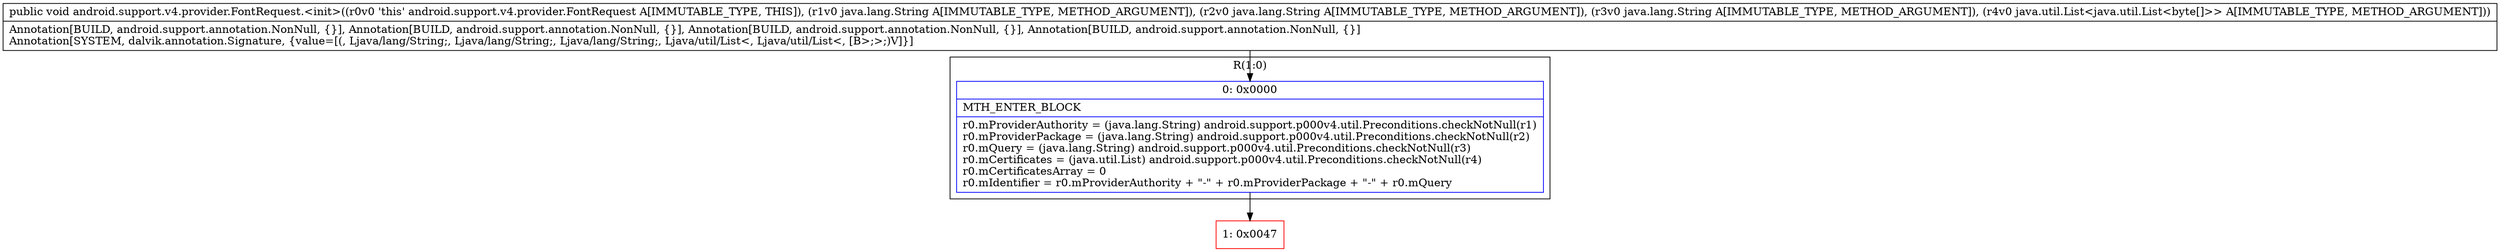 digraph "CFG forandroid.support.v4.provider.FontRequest.\<init\>(Ljava\/lang\/String;Ljava\/lang\/String;Ljava\/lang\/String;Ljava\/util\/List;)V" {
subgraph cluster_Region_186864975 {
label = "R(1:0)";
node [shape=record,color=blue];
Node_0 [shape=record,label="{0\:\ 0x0000|MTH_ENTER_BLOCK\l|r0.mProviderAuthority = (java.lang.String) android.support.p000v4.util.Preconditions.checkNotNull(r1)\lr0.mProviderPackage = (java.lang.String) android.support.p000v4.util.Preconditions.checkNotNull(r2)\lr0.mQuery = (java.lang.String) android.support.p000v4.util.Preconditions.checkNotNull(r3)\lr0.mCertificates = (java.util.List) android.support.p000v4.util.Preconditions.checkNotNull(r4)\lr0.mCertificatesArray = 0\lr0.mIdentifier = r0.mProviderAuthority + \"\-\" + r0.mProviderPackage + \"\-\" + r0.mQuery\l}"];
}
Node_1 [shape=record,color=red,label="{1\:\ 0x0047}"];
MethodNode[shape=record,label="{public void android.support.v4.provider.FontRequest.\<init\>((r0v0 'this' android.support.v4.provider.FontRequest A[IMMUTABLE_TYPE, THIS]), (r1v0 java.lang.String A[IMMUTABLE_TYPE, METHOD_ARGUMENT]), (r2v0 java.lang.String A[IMMUTABLE_TYPE, METHOD_ARGUMENT]), (r3v0 java.lang.String A[IMMUTABLE_TYPE, METHOD_ARGUMENT]), (r4v0 java.util.List\<java.util.List\<byte[]\>\> A[IMMUTABLE_TYPE, METHOD_ARGUMENT]))  | Annotation[BUILD, android.support.annotation.NonNull, \{\}], Annotation[BUILD, android.support.annotation.NonNull, \{\}], Annotation[BUILD, android.support.annotation.NonNull, \{\}], Annotation[BUILD, android.support.annotation.NonNull, \{\}]\lAnnotation[SYSTEM, dalvik.annotation.Signature, \{value=[(, Ljava\/lang\/String;, Ljava\/lang\/String;, Ljava\/lang\/String;, Ljava\/util\/List\<, Ljava\/util\/List\<, [B\>;\>;)V]\}]\l}"];
MethodNode -> Node_0;
Node_0 -> Node_1;
}

